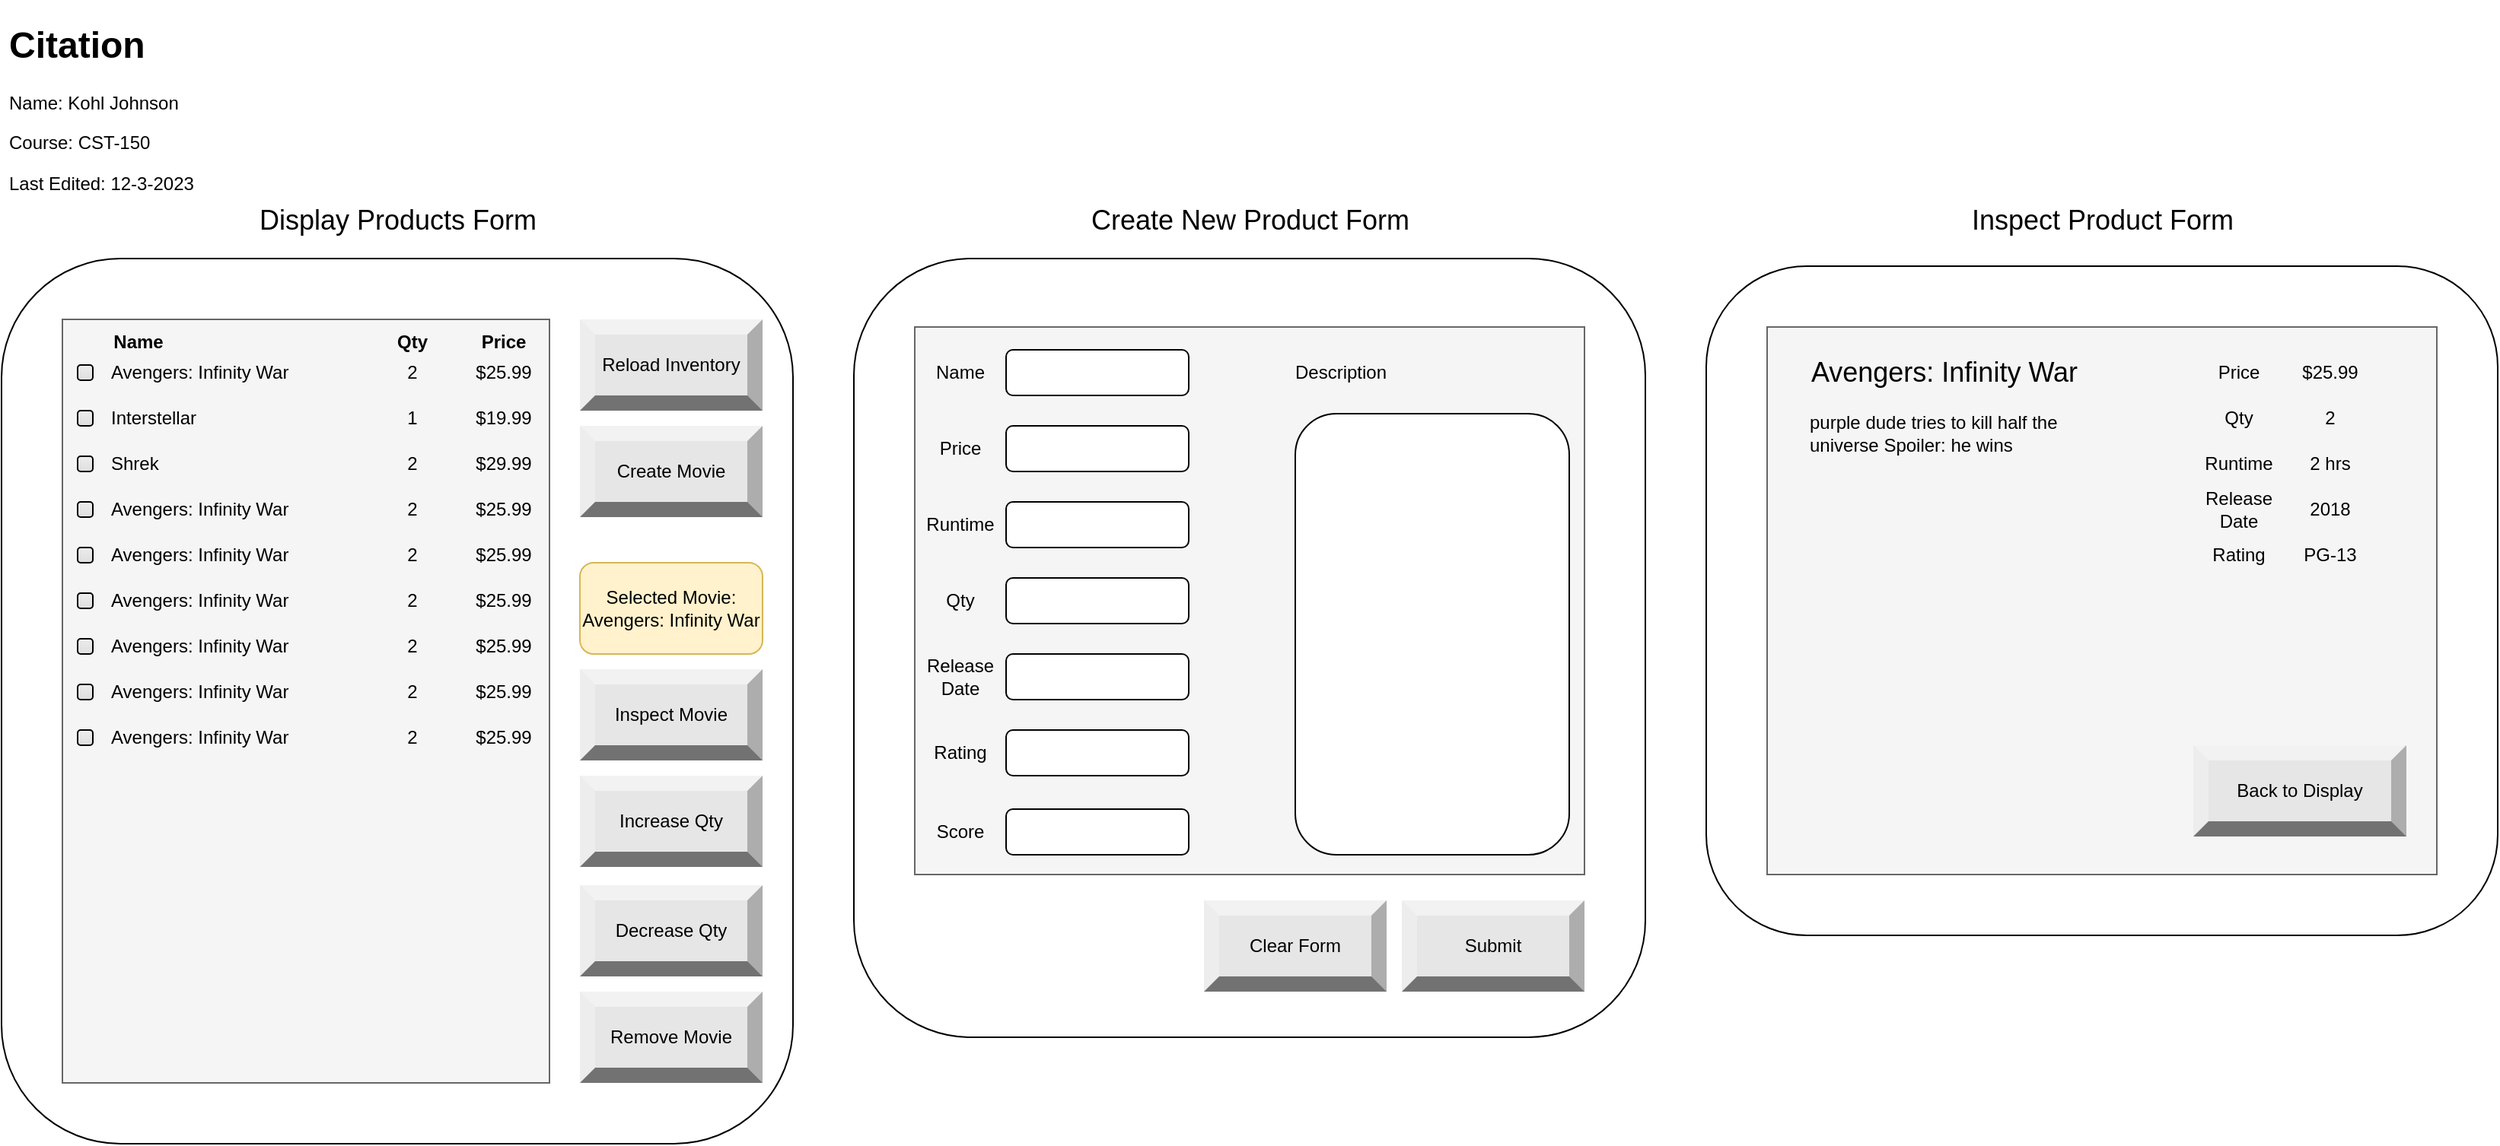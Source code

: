 <mxfile version="22.1.5" type="device">
  <diagram name="Page-1" id="W1TEgyXT-nMo7e60HU6L">
    <mxGraphModel dx="1434" dy="1880" grid="1" gridSize="10" guides="1" tooltips="1" connect="1" arrows="1" fold="1" page="1" pageScale="1" pageWidth="850" pageHeight="1100" math="0" shadow="0">
      <root>
        <mxCell id="0" />
        <mxCell id="1" parent="0" />
        <mxCell id="9baAut3-bObyx5BzjMqD-6" value="" style="rounded=1;whiteSpace=wrap;html=1;" parent="1" vertex="1">
          <mxGeometry x="40" y="168" width="520" height="582" as="geometry" />
        </mxCell>
        <mxCell id="9baAut3-bObyx5BzjMqD-4" value="Reload Inventory" style="labelPosition=center;verticalLabelPosition=middle;align=center;html=1;shape=mxgraph.basic.shaded_button;dx=10;fillColor=#E6E6E6;strokeColor=none;whiteSpace=wrap;" parent="1" vertex="1">
          <mxGeometry x="420" y="208" width="120" height="60" as="geometry" />
        </mxCell>
        <mxCell id="9baAut3-bObyx5BzjMqD-8" value="" style="rounded=0;whiteSpace=wrap;html=1;fillColor=#f5f5f5;fontColor=#333333;strokeColor=#666666;" parent="1" vertex="1">
          <mxGeometry x="80" y="208" width="320" height="502" as="geometry" />
        </mxCell>
        <mxCell id="9baAut3-bObyx5BzjMqD-10" value="&lt;b&gt;Name&lt;/b&gt;" style="text;html=1;strokeColor=none;fillColor=none;align=center;verticalAlign=middle;whiteSpace=wrap;rounded=0;" parent="1" vertex="1">
          <mxGeometry x="100" y="208" width="60" height="30" as="geometry" />
        </mxCell>
        <mxCell id="9baAut3-bObyx5BzjMqD-11" value="&lt;b&gt;Qty&lt;/b&gt;" style="text;html=1;strokeColor=none;fillColor=none;align=center;verticalAlign=middle;whiteSpace=wrap;rounded=0;" parent="1" vertex="1">
          <mxGeometry x="280" y="208" width="60" height="30" as="geometry" />
        </mxCell>
        <mxCell id="9baAut3-bObyx5BzjMqD-12" value="&lt;b&gt;Price&lt;/b&gt;" style="text;html=1;strokeColor=none;fillColor=none;align=center;verticalAlign=middle;whiteSpace=wrap;rounded=0;" parent="1" vertex="1">
          <mxGeometry x="340" y="208" width="60" height="30" as="geometry" />
        </mxCell>
        <mxCell id="9baAut3-bObyx5BzjMqD-16" value="Avengers: Infinity War" style="text;html=1;strokeColor=none;fillColor=none;align=left;verticalAlign=middle;whiteSpace=wrap;rounded=0;" parent="1" vertex="1">
          <mxGeometry x="110" y="228" width="170" height="30" as="geometry" />
        </mxCell>
        <mxCell id="9baAut3-bObyx5BzjMqD-18" value="" style="html=1;shadow=0;dashed=0;shape=mxgraph.bootstrap.checkbox2;labelPosition=right;verticalLabelPosition=middle;align=left;verticalAlign=middle;gradientColor=#DEDEDE;fillColor=#EDEDED;checked=0;spacing=5;checkedFill=#0085FC;checkedStroke=#ffffff;sketch=0;" parent="1" vertex="1">
          <mxGeometry x="90" y="238" width="10" height="10" as="geometry" />
        </mxCell>
        <mxCell id="9baAut3-bObyx5BzjMqD-29" value="2" style="text;html=1;strokeColor=none;fillColor=none;align=center;verticalAlign=middle;whiteSpace=wrap;rounded=0;" parent="1" vertex="1">
          <mxGeometry x="280" y="228" width="60" height="30" as="geometry" />
        </mxCell>
        <mxCell id="9baAut3-bObyx5BzjMqD-30" value="$25.99" style="text;html=1;strokeColor=none;fillColor=none;align=center;verticalAlign=middle;whiteSpace=wrap;rounded=0;" parent="1" vertex="1">
          <mxGeometry x="340" y="228" width="60" height="30" as="geometry" />
        </mxCell>
        <mxCell id="9baAut3-bObyx5BzjMqD-31" value="Interstellar" style="text;html=1;strokeColor=none;fillColor=none;align=left;verticalAlign=middle;whiteSpace=wrap;rounded=0;" parent="1" vertex="1">
          <mxGeometry x="110" y="258" width="170" height="30" as="geometry" />
        </mxCell>
        <mxCell id="9baAut3-bObyx5BzjMqD-32" value="" style="html=1;shadow=0;dashed=0;shape=mxgraph.bootstrap.checkbox2;labelPosition=right;verticalLabelPosition=middle;align=left;verticalAlign=middle;gradientColor=#DEDEDE;fillColor=#EDEDED;checked=0;spacing=5;checkedFill=#0085FC;checkedStroke=#ffffff;sketch=0;" parent="1" vertex="1">
          <mxGeometry x="90" y="268" width="10" height="10" as="geometry" />
        </mxCell>
        <mxCell id="9baAut3-bObyx5BzjMqD-33" value="1" style="text;html=1;strokeColor=none;fillColor=none;align=center;verticalAlign=middle;whiteSpace=wrap;rounded=0;" parent="1" vertex="1">
          <mxGeometry x="280" y="258" width="60" height="30" as="geometry" />
        </mxCell>
        <mxCell id="9baAut3-bObyx5BzjMqD-34" value="$19.99" style="text;html=1;strokeColor=none;fillColor=none;align=center;verticalAlign=middle;whiteSpace=wrap;rounded=0;" parent="1" vertex="1">
          <mxGeometry x="340" y="258" width="60" height="30" as="geometry" />
        </mxCell>
        <mxCell id="9baAut3-bObyx5BzjMqD-35" value="Shrek" style="text;html=1;strokeColor=none;fillColor=none;align=left;verticalAlign=middle;whiteSpace=wrap;rounded=0;" parent="1" vertex="1">
          <mxGeometry x="110" y="288" width="170" height="30" as="geometry" />
        </mxCell>
        <mxCell id="9baAut3-bObyx5BzjMqD-36" value="" style="html=1;shadow=0;dashed=0;shape=mxgraph.bootstrap.checkbox2;labelPosition=right;verticalLabelPosition=middle;align=left;verticalAlign=middle;gradientColor=#DEDEDE;fillColor=#EDEDED;checked=0;spacing=5;checkedFill=#0085FC;checkedStroke=#ffffff;sketch=0;" parent="1" vertex="1">
          <mxGeometry x="90" y="298" width="10" height="10" as="geometry" />
        </mxCell>
        <mxCell id="9baAut3-bObyx5BzjMqD-37" value="2" style="text;html=1;strokeColor=none;fillColor=none;align=center;verticalAlign=middle;whiteSpace=wrap;rounded=0;" parent="1" vertex="1">
          <mxGeometry x="280" y="288" width="60" height="30" as="geometry" />
        </mxCell>
        <mxCell id="9baAut3-bObyx5BzjMqD-38" value="$29.99" style="text;html=1;strokeColor=none;fillColor=none;align=center;verticalAlign=middle;whiteSpace=wrap;rounded=0;" parent="1" vertex="1">
          <mxGeometry x="340" y="288" width="60" height="30" as="geometry" />
        </mxCell>
        <mxCell id="9baAut3-bObyx5BzjMqD-39" value="Avengers: Infinity War" style="text;html=1;strokeColor=none;fillColor=none;align=left;verticalAlign=middle;whiteSpace=wrap;rounded=0;" parent="1" vertex="1">
          <mxGeometry x="110" y="318" width="170" height="30" as="geometry" />
        </mxCell>
        <mxCell id="9baAut3-bObyx5BzjMqD-40" value="" style="html=1;shadow=0;dashed=0;shape=mxgraph.bootstrap.checkbox2;labelPosition=right;verticalLabelPosition=middle;align=left;verticalAlign=middle;gradientColor=#DEDEDE;fillColor=#EDEDED;checked=0;spacing=5;checkedFill=#0085FC;checkedStroke=#ffffff;sketch=0;" parent="1" vertex="1">
          <mxGeometry x="90" y="328" width="10" height="10" as="geometry" />
        </mxCell>
        <mxCell id="9baAut3-bObyx5BzjMqD-41" value="2" style="text;html=1;strokeColor=none;fillColor=none;align=center;verticalAlign=middle;whiteSpace=wrap;rounded=0;" parent="1" vertex="1">
          <mxGeometry x="280" y="318" width="60" height="30" as="geometry" />
        </mxCell>
        <mxCell id="9baAut3-bObyx5BzjMqD-42" value="$25.99" style="text;html=1;strokeColor=none;fillColor=none;align=center;verticalAlign=middle;whiteSpace=wrap;rounded=0;" parent="1" vertex="1">
          <mxGeometry x="340" y="318" width="60" height="30" as="geometry" />
        </mxCell>
        <mxCell id="9baAut3-bObyx5BzjMqD-43" value="Avengers: Infinity War" style="text;html=1;strokeColor=none;fillColor=none;align=left;verticalAlign=middle;whiteSpace=wrap;rounded=0;" parent="1" vertex="1">
          <mxGeometry x="110" y="348" width="170" height="30" as="geometry" />
        </mxCell>
        <mxCell id="9baAut3-bObyx5BzjMqD-44" value="" style="html=1;shadow=0;dashed=0;shape=mxgraph.bootstrap.checkbox2;labelPosition=right;verticalLabelPosition=middle;align=left;verticalAlign=middle;gradientColor=#DEDEDE;fillColor=#EDEDED;checked=0;spacing=5;checkedFill=#0085FC;checkedStroke=#ffffff;sketch=0;" parent="1" vertex="1">
          <mxGeometry x="90" y="358" width="10" height="10" as="geometry" />
        </mxCell>
        <mxCell id="9baAut3-bObyx5BzjMqD-45" value="2" style="text;html=1;strokeColor=none;fillColor=none;align=center;verticalAlign=middle;whiteSpace=wrap;rounded=0;" parent="1" vertex="1">
          <mxGeometry x="280" y="348" width="60" height="30" as="geometry" />
        </mxCell>
        <mxCell id="9baAut3-bObyx5BzjMqD-46" value="$25.99" style="text;html=1;strokeColor=none;fillColor=none;align=center;verticalAlign=middle;whiteSpace=wrap;rounded=0;" parent="1" vertex="1">
          <mxGeometry x="340" y="348" width="60" height="30" as="geometry" />
        </mxCell>
        <mxCell id="9baAut3-bObyx5BzjMqD-47" value="Avengers: Infinity War" style="text;html=1;strokeColor=none;fillColor=none;align=left;verticalAlign=middle;whiteSpace=wrap;rounded=0;" parent="1" vertex="1">
          <mxGeometry x="110" y="378" width="170" height="30" as="geometry" />
        </mxCell>
        <mxCell id="9baAut3-bObyx5BzjMqD-48" value="" style="html=1;shadow=0;dashed=0;shape=mxgraph.bootstrap.checkbox2;labelPosition=right;verticalLabelPosition=middle;align=left;verticalAlign=middle;gradientColor=#DEDEDE;fillColor=#EDEDED;checked=0;spacing=5;checkedFill=#0085FC;checkedStroke=#ffffff;sketch=0;" parent="1" vertex="1">
          <mxGeometry x="90" y="388" width="10" height="10" as="geometry" />
        </mxCell>
        <mxCell id="9baAut3-bObyx5BzjMqD-49" value="2" style="text;html=1;strokeColor=none;fillColor=none;align=center;verticalAlign=middle;whiteSpace=wrap;rounded=0;" parent="1" vertex="1">
          <mxGeometry x="280" y="378" width="60" height="30" as="geometry" />
        </mxCell>
        <mxCell id="9baAut3-bObyx5BzjMqD-50" value="$25.99" style="text;html=1;strokeColor=none;fillColor=none;align=center;verticalAlign=middle;whiteSpace=wrap;rounded=0;" parent="1" vertex="1">
          <mxGeometry x="340" y="378" width="60" height="30" as="geometry" />
        </mxCell>
        <mxCell id="9baAut3-bObyx5BzjMqD-51" value="Avengers: Infinity War" style="text;html=1;strokeColor=none;fillColor=none;align=left;verticalAlign=middle;whiteSpace=wrap;rounded=0;" parent="1" vertex="1">
          <mxGeometry x="110" y="408" width="170" height="30" as="geometry" />
        </mxCell>
        <mxCell id="9baAut3-bObyx5BzjMqD-52" value="" style="html=1;shadow=0;dashed=0;shape=mxgraph.bootstrap.checkbox2;labelPosition=right;verticalLabelPosition=middle;align=left;verticalAlign=middle;gradientColor=#DEDEDE;fillColor=#EDEDED;checked=0;spacing=5;checkedFill=#0085FC;checkedStroke=#ffffff;sketch=0;" parent="1" vertex="1">
          <mxGeometry x="90" y="418" width="10" height="10" as="geometry" />
        </mxCell>
        <mxCell id="9baAut3-bObyx5BzjMqD-53" value="2" style="text;html=1;strokeColor=none;fillColor=none;align=center;verticalAlign=middle;whiteSpace=wrap;rounded=0;" parent="1" vertex="1">
          <mxGeometry x="280" y="408" width="60" height="30" as="geometry" />
        </mxCell>
        <mxCell id="9baAut3-bObyx5BzjMqD-54" value="$25.99" style="text;html=1;strokeColor=none;fillColor=none;align=center;verticalAlign=middle;whiteSpace=wrap;rounded=0;" parent="1" vertex="1">
          <mxGeometry x="340" y="408" width="60" height="30" as="geometry" />
        </mxCell>
        <mxCell id="9baAut3-bObyx5BzjMqD-55" value="Avengers: Infinity War" style="text;html=1;strokeColor=none;fillColor=none;align=left;verticalAlign=middle;whiteSpace=wrap;rounded=0;" parent="1" vertex="1">
          <mxGeometry x="110" y="438" width="170" height="30" as="geometry" />
        </mxCell>
        <mxCell id="9baAut3-bObyx5BzjMqD-56" value="" style="html=1;shadow=0;dashed=0;shape=mxgraph.bootstrap.checkbox2;labelPosition=right;verticalLabelPosition=middle;align=left;verticalAlign=middle;gradientColor=#DEDEDE;fillColor=#EDEDED;checked=0;spacing=5;checkedFill=#0085FC;checkedStroke=#ffffff;sketch=0;" parent="1" vertex="1">
          <mxGeometry x="90" y="448" width="10" height="10" as="geometry" />
        </mxCell>
        <mxCell id="9baAut3-bObyx5BzjMqD-57" value="2" style="text;html=1;strokeColor=none;fillColor=none;align=center;verticalAlign=middle;whiteSpace=wrap;rounded=0;" parent="1" vertex="1">
          <mxGeometry x="280" y="438" width="60" height="30" as="geometry" />
        </mxCell>
        <mxCell id="9baAut3-bObyx5BzjMqD-58" value="$25.99" style="text;html=1;strokeColor=none;fillColor=none;align=center;verticalAlign=middle;whiteSpace=wrap;rounded=0;" parent="1" vertex="1">
          <mxGeometry x="340" y="438" width="60" height="30" as="geometry" />
        </mxCell>
        <mxCell id="9baAut3-bObyx5BzjMqD-59" value="Avengers: Infinity War" style="text;html=1;strokeColor=none;fillColor=none;align=left;verticalAlign=middle;whiteSpace=wrap;rounded=0;" parent="1" vertex="1">
          <mxGeometry x="110" y="468" width="170" height="30" as="geometry" />
        </mxCell>
        <mxCell id="9baAut3-bObyx5BzjMqD-60" value="" style="html=1;shadow=0;dashed=0;shape=mxgraph.bootstrap.checkbox2;labelPosition=right;verticalLabelPosition=middle;align=left;verticalAlign=middle;gradientColor=#DEDEDE;fillColor=#EDEDED;checked=0;spacing=5;checkedFill=#0085FC;checkedStroke=#ffffff;sketch=0;" parent="1" vertex="1">
          <mxGeometry x="90" y="478" width="10" height="10" as="geometry" />
        </mxCell>
        <mxCell id="9baAut3-bObyx5BzjMqD-61" value="2" style="text;html=1;strokeColor=none;fillColor=none;align=center;verticalAlign=middle;whiteSpace=wrap;rounded=0;" parent="1" vertex="1">
          <mxGeometry x="280" y="468" width="60" height="30" as="geometry" />
        </mxCell>
        <mxCell id="9baAut3-bObyx5BzjMqD-62" value="$25.99" style="text;html=1;strokeColor=none;fillColor=none;align=center;verticalAlign=middle;whiteSpace=wrap;rounded=0;" parent="1" vertex="1">
          <mxGeometry x="340" y="468" width="60" height="30" as="geometry" />
        </mxCell>
        <mxCell id="9baAut3-bObyx5BzjMqD-63" value="Display Products Form" style="text;html=1;strokeColor=none;fillColor=none;align=center;verticalAlign=middle;whiteSpace=wrap;rounded=0;fontSize=18;" parent="1" vertex="1">
          <mxGeometry x="207.5" y="128" width="185" height="30" as="geometry" />
        </mxCell>
        <mxCell id="9baAut3-bObyx5BzjMqD-64" value="" style="rounded=1;whiteSpace=wrap;html=1;" parent="1" vertex="1">
          <mxGeometry x="600" y="168" width="520" height="512" as="geometry" />
        </mxCell>
        <mxCell id="9baAut3-bObyx5BzjMqD-65" value="" style="rounded=0;whiteSpace=wrap;html=1;fillColor=#f5f5f5;fontColor=#333333;strokeColor=#666666;" parent="1" vertex="1">
          <mxGeometry x="640" y="213" width="440" height="360" as="geometry" />
        </mxCell>
        <mxCell id="9baAut3-bObyx5BzjMqD-66" value="" style="rounded=1;whiteSpace=wrap;html=1;" parent="1" vertex="1">
          <mxGeometry x="700" y="228" width="120" height="30" as="geometry" />
        </mxCell>
        <mxCell id="wPursQF8PRuPrvGqT7gL-1" value="Name" style="text;html=1;strokeColor=none;fillColor=none;align=center;verticalAlign=middle;whiteSpace=wrap;rounded=0;" parent="1" vertex="1">
          <mxGeometry x="640" y="228" width="60" height="30" as="geometry" />
        </mxCell>
        <mxCell id="wPursQF8PRuPrvGqT7gL-2" value="" style="rounded=1;whiteSpace=wrap;html=1;" parent="1" vertex="1">
          <mxGeometry x="700" y="378" width="120" height="30" as="geometry" />
        </mxCell>
        <mxCell id="wPursQF8PRuPrvGqT7gL-3" value="Qty" style="text;html=1;strokeColor=none;fillColor=none;align=center;verticalAlign=middle;whiteSpace=wrap;rounded=0;" parent="1" vertex="1">
          <mxGeometry x="640" y="378" width="60" height="30" as="geometry" />
        </mxCell>
        <mxCell id="wPursQF8PRuPrvGqT7gL-4" value="" style="rounded=1;whiteSpace=wrap;html=1;" parent="1" vertex="1">
          <mxGeometry x="700" y="278" width="120" height="30" as="geometry" />
        </mxCell>
        <mxCell id="wPursQF8PRuPrvGqT7gL-5" value="Price" style="text;html=1;strokeColor=none;fillColor=none;align=center;verticalAlign=middle;whiteSpace=wrap;rounded=0;" parent="1" vertex="1">
          <mxGeometry x="640" y="278" width="60" height="30" as="geometry" />
        </mxCell>
        <mxCell id="wPursQF8PRuPrvGqT7gL-6" value="" style="rounded=1;whiteSpace=wrap;html=1;" parent="1" vertex="1">
          <mxGeometry x="700" y="428" width="120" height="30" as="geometry" />
        </mxCell>
        <mxCell id="wPursQF8PRuPrvGqT7gL-7" value="Release Date" style="text;html=1;strokeColor=none;fillColor=none;align=center;verticalAlign=middle;whiteSpace=wrap;rounded=0;" parent="1" vertex="1">
          <mxGeometry x="640" y="428" width="60" height="30" as="geometry" />
        </mxCell>
        <mxCell id="wPursQF8PRuPrvGqT7gL-8" value="" style="rounded=1;whiteSpace=wrap;html=1;" parent="1" vertex="1">
          <mxGeometry x="700" y="328" width="120" height="30" as="geometry" />
        </mxCell>
        <mxCell id="wPursQF8PRuPrvGqT7gL-9" value="Runtime" style="text;html=1;strokeColor=none;fillColor=none;align=center;verticalAlign=middle;whiteSpace=wrap;rounded=0;" parent="1" vertex="1">
          <mxGeometry x="640" y="328" width="60" height="30" as="geometry" />
        </mxCell>
        <mxCell id="wPursQF8PRuPrvGqT7gL-10" value="" style="rounded=1;whiteSpace=wrap;html=1;" parent="1" vertex="1">
          <mxGeometry x="700" y="478" width="120" height="30" as="geometry" />
        </mxCell>
        <mxCell id="wPursQF8PRuPrvGqT7gL-11" value="Rating" style="text;html=1;strokeColor=none;fillColor=none;align=center;verticalAlign=middle;whiteSpace=wrap;rounded=0;" parent="1" vertex="1">
          <mxGeometry x="640" y="478" width="60" height="30" as="geometry" />
        </mxCell>
        <mxCell id="wPursQF8PRuPrvGqT7gL-16" value="Create New Product Form" style="text;html=1;strokeColor=none;fillColor=none;align=center;verticalAlign=middle;whiteSpace=wrap;rounded=0;fontSize=18;" parent="1" vertex="1">
          <mxGeometry x="753.75" y="128" width="212.5" height="30" as="geometry" />
        </mxCell>
        <mxCell id="wPursQF8PRuPrvGqT7gL-17" value="" style="rounded=1;whiteSpace=wrap;html=1;" parent="1" vertex="1">
          <mxGeometry x="1160" y="173" width="520" height="440" as="geometry" />
        </mxCell>
        <mxCell id="wPursQF8PRuPrvGqT7gL-18" value="" style="rounded=0;whiteSpace=wrap;html=1;fillColor=#f5f5f5;fontColor=#333333;strokeColor=#666666;" parent="1" vertex="1">
          <mxGeometry x="1200" y="213" width="440" height="360" as="geometry" />
        </mxCell>
        <mxCell id="wPursQF8PRuPrvGqT7gL-19" value="Inspect Product Form" style="text;html=1;strokeColor=none;fillColor=none;align=center;verticalAlign=middle;whiteSpace=wrap;rounded=0;fontSize=18;" parent="1" vertex="1">
          <mxGeometry x="1313.75" y="128" width="212.5" height="30" as="geometry" />
        </mxCell>
        <mxCell id="wPursQF8PRuPrvGqT7gL-21" value="Avengers: Infinity War" style="text;html=1;strokeColor=none;fillColor=none;align=center;verticalAlign=middle;whiteSpace=wrap;rounded=0;fontSize=18;" parent="1" vertex="1">
          <mxGeometry x="1210" y="228" width="212.5" height="30" as="geometry" />
        </mxCell>
        <mxCell id="wPursQF8PRuPrvGqT7gL-23" value="purple dude tries to kill half the universe Spoiler: he wins" style="text;html=1;strokeColor=none;fillColor=none;align=left;verticalAlign=middle;whiteSpace=wrap;rounded=0;" parent="1" vertex="1">
          <mxGeometry x="1225.63" y="268" width="181.25" height="30" as="geometry" />
        </mxCell>
        <mxCell id="wPursQF8PRuPrvGqT7gL-24" value="Price" style="text;html=1;strokeColor=none;fillColor=none;align=center;verticalAlign=middle;whiteSpace=wrap;rounded=0;" parent="1" vertex="1">
          <mxGeometry x="1480" y="228" width="60" height="30" as="geometry" />
        </mxCell>
        <mxCell id="wPursQF8PRuPrvGqT7gL-25" value="Qty" style="text;html=1;strokeColor=none;fillColor=none;align=center;verticalAlign=middle;whiteSpace=wrap;rounded=0;" parent="1" vertex="1">
          <mxGeometry x="1480" y="258" width="60" height="30" as="geometry" />
        </mxCell>
        <mxCell id="wPursQF8PRuPrvGqT7gL-26" value="Runtime" style="text;html=1;strokeColor=none;fillColor=none;align=center;verticalAlign=middle;whiteSpace=wrap;rounded=0;" parent="1" vertex="1">
          <mxGeometry x="1480" y="288" width="60" height="30" as="geometry" />
        </mxCell>
        <mxCell id="wPursQF8PRuPrvGqT7gL-27" value="Release Date" style="text;html=1;strokeColor=none;fillColor=none;align=center;verticalAlign=middle;whiteSpace=wrap;rounded=0;" parent="1" vertex="1">
          <mxGeometry x="1480" y="318" width="60" height="30" as="geometry" />
        </mxCell>
        <mxCell id="wPursQF8PRuPrvGqT7gL-28" value="Rating" style="text;html=1;strokeColor=none;fillColor=none;align=center;verticalAlign=middle;whiteSpace=wrap;rounded=0;" parent="1" vertex="1">
          <mxGeometry x="1480" y="348" width="60" height="30" as="geometry" />
        </mxCell>
        <mxCell id="wPursQF8PRuPrvGqT7gL-29" value="$25.99" style="text;html=1;strokeColor=none;fillColor=none;align=center;verticalAlign=middle;whiteSpace=wrap;rounded=0;" parent="1" vertex="1">
          <mxGeometry x="1540" y="228" width="60" height="30" as="geometry" />
        </mxCell>
        <mxCell id="wPursQF8PRuPrvGqT7gL-30" value="2" style="text;html=1;strokeColor=none;fillColor=none;align=center;verticalAlign=middle;whiteSpace=wrap;rounded=0;" parent="1" vertex="1">
          <mxGeometry x="1540" y="258" width="60" height="30" as="geometry" />
        </mxCell>
        <mxCell id="wPursQF8PRuPrvGqT7gL-31" value="2 hrs" style="text;html=1;strokeColor=none;fillColor=none;align=center;verticalAlign=middle;whiteSpace=wrap;rounded=0;" parent="1" vertex="1">
          <mxGeometry x="1540" y="288" width="60" height="30" as="geometry" />
        </mxCell>
        <mxCell id="wPursQF8PRuPrvGqT7gL-32" value="2018" style="text;html=1;strokeColor=none;fillColor=none;align=center;verticalAlign=middle;whiteSpace=wrap;rounded=0;" parent="1" vertex="1">
          <mxGeometry x="1540" y="318" width="60" height="30" as="geometry" />
        </mxCell>
        <mxCell id="wPursQF8PRuPrvGqT7gL-33" value="PG-13" style="text;html=1;strokeColor=none;fillColor=none;align=center;verticalAlign=middle;whiteSpace=wrap;rounded=0;" parent="1" vertex="1">
          <mxGeometry x="1540" y="348" width="60" height="30" as="geometry" />
        </mxCell>
        <mxCell id="wPursQF8PRuPrvGqT7gL-34" value="Back to Display" style="labelPosition=center;verticalLabelPosition=middle;align=center;html=1;shape=mxgraph.basic.shaded_button;dx=10;fillColor=#E6E6E6;strokeColor=none;whiteSpace=wrap;" parent="1" vertex="1">
          <mxGeometry x="1480" y="488" width="140" height="60" as="geometry" />
        </mxCell>
        <mxCell id="ZmE9vxEUuSmNn-mOsmGT-1" value="&lt;h1&gt;Citation&lt;/h1&gt;&lt;p&gt;Name: Kohl Johnson&lt;/p&gt;&lt;p&gt;Course: CST-150&lt;/p&gt;&lt;p&gt;Last Edited: 12-3-2023&lt;/p&gt;" style="text;html=1;strokeColor=none;fillColor=none;spacing=5;spacingTop=-20;whiteSpace=wrap;overflow=hidden;rounded=0;" parent="1" vertex="1">
          <mxGeometry x="40" y="8" width="190" height="120" as="geometry" />
        </mxCell>
        <mxCell id="XMGnkVKqxB-2CC_kpqJi-1" value="Create Movie" style="labelPosition=center;verticalLabelPosition=middle;align=center;html=1;shape=mxgraph.basic.shaded_button;dx=10;fillColor=#E6E6E6;strokeColor=none;whiteSpace=wrap;" vertex="1" parent="1">
          <mxGeometry x="420" y="278" width="120" height="60" as="geometry" />
        </mxCell>
        <mxCell id="XMGnkVKqxB-2CC_kpqJi-2" value="Inspect Movie" style="labelPosition=center;verticalLabelPosition=middle;align=center;html=1;shape=mxgraph.basic.shaded_button;dx=10;fillColor=#E6E6E6;strokeColor=none;whiteSpace=wrap;" vertex="1" parent="1">
          <mxGeometry x="420" y="438" width="120" height="60" as="geometry" />
        </mxCell>
        <mxCell id="XMGnkVKqxB-2CC_kpqJi-3" value="Increase Qty" style="labelPosition=center;verticalLabelPosition=middle;align=center;html=1;shape=mxgraph.basic.shaded_button;dx=10;fillColor=#E6E6E6;strokeColor=none;whiteSpace=wrap;" vertex="1" parent="1">
          <mxGeometry x="420" y="508" width="120" height="60" as="geometry" />
        </mxCell>
        <mxCell id="XMGnkVKqxB-2CC_kpqJi-4" value="Decrease Qty" style="labelPosition=center;verticalLabelPosition=middle;align=center;html=1;shape=mxgraph.basic.shaded_button;dx=10;fillColor=#E6E6E6;strokeColor=none;whiteSpace=wrap;" vertex="1" parent="1">
          <mxGeometry x="420" y="580" width="120" height="60" as="geometry" />
        </mxCell>
        <mxCell id="XMGnkVKqxB-2CC_kpqJi-5" value="Remove Movie" style="labelPosition=center;verticalLabelPosition=middle;align=center;html=1;shape=mxgraph.basic.shaded_button;dx=10;fillColor=#E6E6E6;strokeColor=none;whiteSpace=wrap;" vertex="1" parent="1">
          <mxGeometry x="420" y="650" width="120" height="60" as="geometry" />
        </mxCell>
        <mxCell id="XMGnkVKqxB-2CC_kpqJi-6" value="Selected Movie:&lt;br&gt;Avengers: Infinity War" style="rounded=1;whiteSpace=wrap;html=1;fillColor=#fff2cc;strokeColor=#d6b656;" vertex="1" parent="1">
          <mxGeometry x="420" y="368" width="120" height="60" as="geometry" />
        </mxCell>
        <mxCell id="XMGnkVKqxB-2CC_kpqJi-7" value="" style="rounded=1;whiteSpace=wrap;html=1;" vertex="1" parent="1">
          <mxGeometry x="700" y="530" width="120" height="30" as="geometry" />
        </mxCell>
        <mxCell id="XMGnkVKqxB-2CC_kpqJi-8" value="Score" style="text;html=1;strokeColor=none;fillColor=none;align=center;verticalAlign=middle;whiteSpace=wrap;rounded=0;" vertex="1" parent="1">
          <mxGeometry x="640" y="530" width="60" height="30" as="geometry" />
        </mxCell>
        <mxCell id="XMGnkVKqxB-2CC_kpqJi-9" value="" style="rounded=1;whiteSpace=wrap;html=1;" vertex="1" parent="1">
          <mxGeometry x="890" y="270" width="180" height="290" as="geometry" />
        </mxCell>
        <mxCell id="XMGnkVKqxB-2CC_kpqJi-10" value="Description" style="text;html=1;strokeColor=none;fillColor=none;align=center;verticalAlign=middle;whiteSpace=wrap;rounded=0;" vertex="1" parent="1">
          <mxGeometry x="890" y="228" width="60" height="30" as="geometry" />
        </mxCell>
        <mxCell id="XMGnkVKqxB-2CC_kpqJi-11" value="Submit" style="labelPosition=center;verticalLabelPosition=middle;align=center;html=1;shape=mxgraph.basic.shaded_button;dx=10;fillColor=#E6E6E6;strokeColor=none;whiteSpace=wrap;" vertex="1" parent="1">
          <mxGeometry x="960" y="590" width="120" height="60" as="geometry" />
        </mxCell>
        <mxCell id="XMGnkVKqxB-2CC_kpqJi-12" value="Clear Form" style="labelPosition=center;verticalLabelPosition=middle;align=center;html=1;shape=mxgraph.basic.shaded_button;dx=10;fillColor=#E6E6E6;strokeColor=none;whiteSpace=wrap;" vertex="1" parent="1">
          <mxGeometry x="830" y="590" width="120" height="60" as="geometry" />
        </mxCell>
      </root>
    </mxGraphModel>
  </diagram>
</mxfile>
